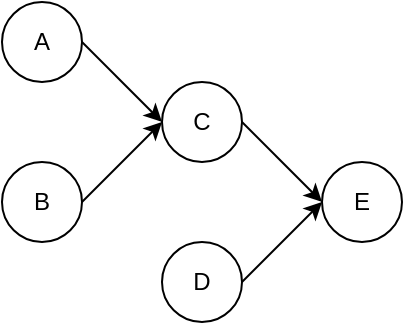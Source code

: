 <mxfile version="27.1.3">
  <diagram name="第 1 页" id="OWBzskIItLPPNDlA8HK2">
    <mxGraphModel dx="946" dy="610" grid="0" gridSize="10" guides="1" tooltips="1" connect="1" arrows="1" fold="1" page="1" pageScale="1" pageWidth="827" pageHeight="1169" math="0" shadow="0">
      <root>
        <mxCell id="0" />
        <mxCell id="1" parent="0" />
        <mxCell id="3rFQ8JDq9bsHhQ6rETYd-6" style="rounded=0;orthogonalLoop=1;jettySize=auto;html=1;exitX=1;exitY=0.5;exitDx=0;exitDy=0;" edge="1" parent="1" source="3rFQ8JDq9bsHhQ6rETYd-1">
          <mxGeometry relative="1" as="geometry">
            <mxPoint x="240" y="220" as="targetPoint" />
          </mxGeometry>
        </mxCell>
        <mxCell id="3rFQ8JDq9bsHhQ6rETYd-1" value="A" style="ellipse;whiteSpace=wrap;html=1;aspect=fixed;" vertex="1" parent="1">
          <mxGeometry x="160" y="160" width="40" height="40" as="geometry" />
        </mxCell>
        <mxCell id="3rFQ8JDq9bsHhQ6rETYd-8" style="rounded=0;orthogonalLoop=1;jettySize=auto;html=1;exitX=1;exitY=0.5;exitDx=0;exitDy=0;entryX=0;entryY=0.5;entryDx=0;entryDy=0;" edge="1" parent="1" source="3rFQ8JDq9bsHhQ6rETYd-2" target="3rFQ8JDq9bsHhQ6rETYd-4">
          <mxGeometry relative="1" as="geometry" />
        </mxCell>
        <mxCell id="3rFQ8JDq9bsHhQ6rETYd-2" value="C" style="ellipse;whiteSpace=wrap;html=1;aspect=fixed;" vertex="1" parent="1">
          <mxGeometry x="240" y="200" width="40" height="40" as="geometry" />
        </mxCell>
        <mxCell id="3rFQ8JDq9bsHhQ6rETYd-10" style="rounded=0;orthogonalLoop=1;jettySize=auto;html=1;exitX=1;exitY=0.5;exitDx=0;exitDy=0;entryX=0;entryY=0.5;entryDx=0;entryDy=0;" edge="1" parent="1" source="3rFQ8JDq9bsHhQ6rETYd-3" target="3rFQ8JDq9bsHhQ6rETYd-4">
          <mxGeometry relative="1" as="geometry" />
        </mxCell>
        <mxCell id="3rFQ8JDq9bsHhQ6rETYd-3" value="D" style="ellipse;whiteSpace=wrap;html=1;aspect=fixed;" vertex="1" parent="1">
          <mxGeometry x="240" y="280" width="40" height="40" as="geometry" />
        </mxCell>
        <mxCell id="3rFQ8JDq9bsHhQ6rETYd-4" value="E" style="ellipse;whiteSpace=wrap;html=1;aspect=fixed;" vertex="1" parent="1">
          <mxGeometry x="320" y="240" width="40" height="40" as="geometry" />
        </mxCell>
        <mxCell id="3rFQ8JDq9bsHhQ6rETYd-7" style="rounded=0;orthogonalLoop=1;jettySize=auto;html=1;exitX=1;exitY=0.5;exitDx=0;exitDy=0;entryX=0;entryY=0.5;entryDx=0;entryDy=0;" edge="1" parent="1" source="3rFQ8JDq9bsHhQ6rETYd-5" target="3rFQ8JDq9bsHhQ6rETYd-2">
          <mxGeometry relative="1" as="geometry" />
        </mxCell>
        <mxCell id="3rFQ8JDq9bsHhQ6rETYd-5" value="B" style="ellipse;whiteSpace=wrap;html=1;aspect=fixed;" vertex="1" parent="1">
          <mxGeometry x="160" y="240" width="40" height="40" as="geometry" />
        </mxCell>
      </root>
    </mxGraphModel>
  </diagram>
</mxfile>
